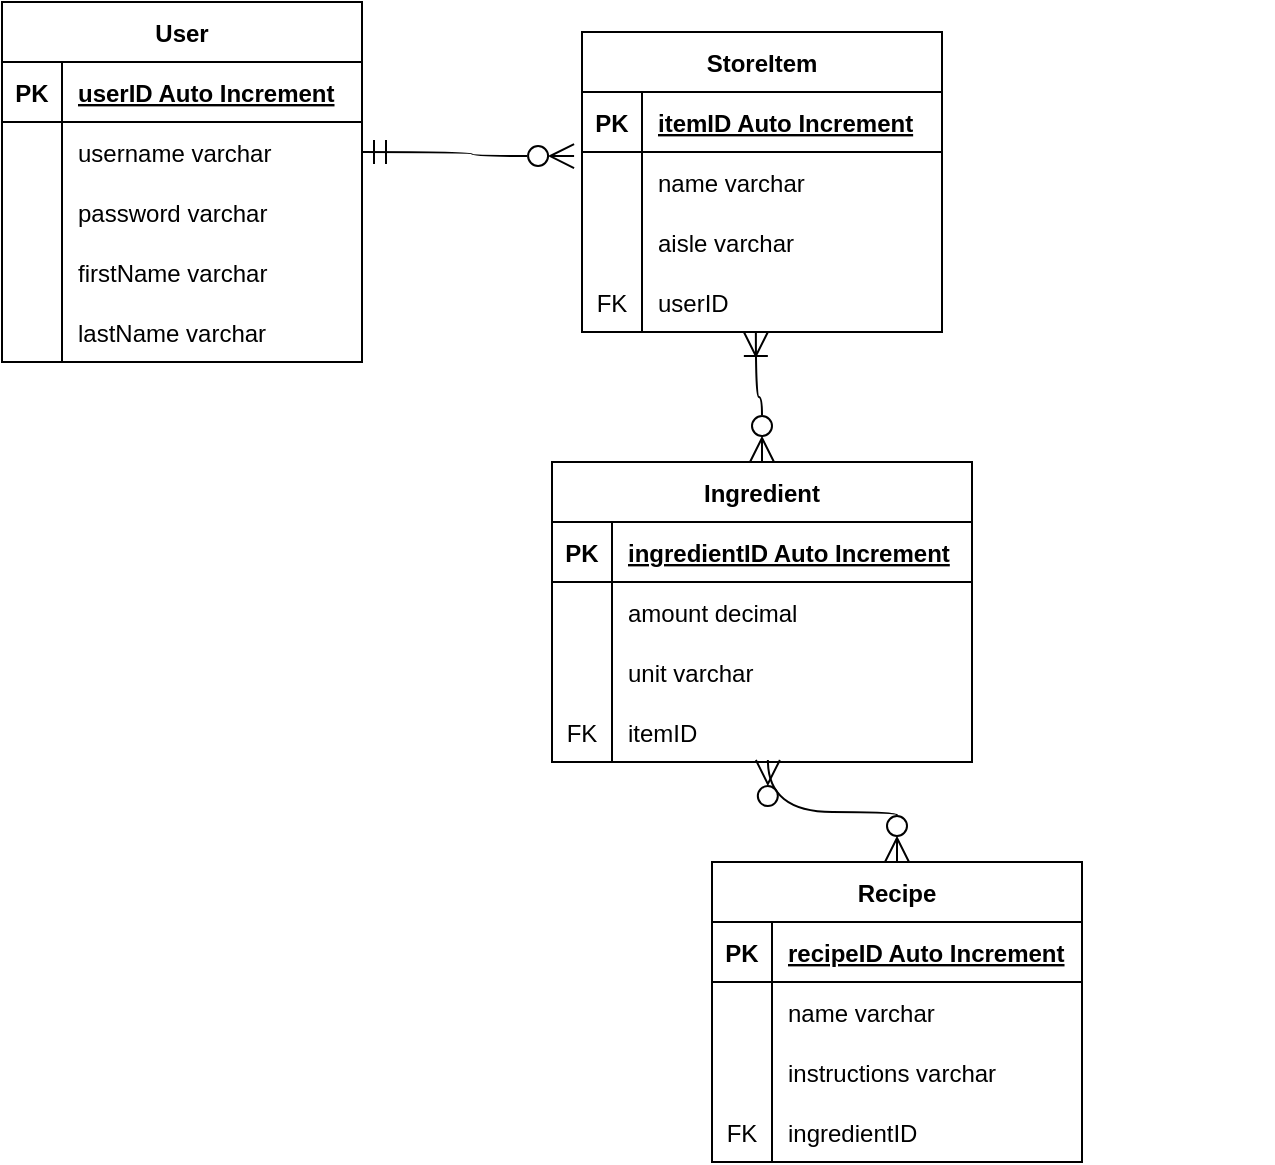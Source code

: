 <mxfile version="17.4.6" type="github">
  <diagram id="sZjVrMlbHQH7y-1jnK4U" name="Page-1">
    <mxGraphModel dx="1422" dy="832" grid="1" gridSize="10" guides="1" tooltips="1" connect="1" arrows="1" fold="1" page="1" pageScale="1" pageWidth="850" pageHeight="1100" math="0" shadow="0">
      <root>
        <object label="" userID="" username="" password="" firstName="" lastName="" id="0">
          <mxCell />
        </object>
        <mxCell id="1" parent="0" />
        <mxCell id="4wrpcH3v7Khurkjo0Etw-15" value="User" style="shape=table;startSize=30;container=1;collapsible=0;childLayout=tableLayout;fixedRows=1;rowLines=0;fontStyle=1;align=center;resizeLast=1;rounded=0;shadow=0;sketch=0;fillColor=#FFFFFF;backgroundOutline=0;resizable=0;rotatable=0;fillOpacity=100;strokeOpacity=100;noLabel=0;" vertex="1" parent="1">
          <mxGeometry x="35" y="10" width="180" height="180" as="geometry" />
        </mxCell>
        <mxCell id="4wrpcH3v7Khurkjo0Etw-16" value="" style="shape=tableRow;horizontal=0;startSize=0;swimlaneHead=0;swimlaneBody=0;fillColor=none;collapsible=0;dropTarget=0;points=[[0,0.5],[1,0.5]];portConstraint=eastwest;top=0;left=0;right=0;bottom=1;" vertex="1" parent="4wrpcH3v7Khurkjo0Etw-15">
          <mxGeometry y="30" width="180" height="30" as="geometry" />
        </mxCell>
        <mxCell id="4wrpcH3v7Khurkjo0Etw-17" value="PK" style="shape=partialRectangle;connectable=0;fillColor=none;top=0;left=0;bottom=0;right=0;fontStyle=1;overflow=hidden;" vertex="1" parent="4wrpcH3v7Khurkjo0Etw-16">
          <mxGeometry width="30" height="30" as="geometry">
            <mxRectangle width="30" height="30" as="alternateBounds" />
          </mxGeometry>
        </mxCell>
        <mxCell id="4wrpcH3v7Khurkjo0Etw-18" value="userID Auto Increment" style="shape=partialRectangle;connectable=0;fillColor=none;top=0;left=0;bottom=0;right=0;align=left;spacingLeft=6;fontStyle=5;overflow=hidden;" vertex="1" parent="4wrpcH3v7Khurkjo0Etw-16">
          <mxGeometry x="30" width="150" height="30" as="geometry">
            <mxRectangle width="150" height="30" as="alternateBounds" />
          </mxGeometry>
        </mxCell>
        <mxCell id="4wrpcH3v7Khurkjo0Etw-19" value="" style="shape=tableRow;horizontal=0;startSize=0;swimlaneHead=0;swimlaneBody=0;fillColor=none;collapsible=0;dropTarget=0;points=[[0,0.5],[1,0.5]];portConstraint=eastwest;top=0;left=0;right=0;bottom=0;" vertex="1" parent="4wrpcH3v7Khurkjo0Etw-15">
          <mxGeometry y="60" width="180" height="30" as="geometry" />
        </mxCell>
        <mxCell id="4wrpcH3v7Khurkjo0Etw-20" value="" style="shape=partialRectangle;connectable=0;fillColor=none;top=0;left=0;bottom=0;right=0;editable=1;overflow=hidden;" vertex="1" parent="4wrpcH3v7Khurkjo0Etw-19">
          <mxGeometry width="30" height="30" as="geometry">
            <mxRectangle width="30" height="30" as="alternateBounds" />
          </mxGeometry>
        </mxCell>
        <mxCell id="4wrpcH3v7Khurkjo0Etw-21" value="username varchar" style="shape=partialRectangle;connectable=0;fillColor=none;top=0;left=0;bottom=0;right=0;align=left;spacingLeft=6;overflow=hidden;" vertex="1" parent="4wrpcH3v7Khurkjo0Etw-19">
          <mxGeometry x="30" width="150" height="30" as="geometry">
            <mxRectangle width="150" height="30" as="alternateBounds" />
          </mxGeometry>
        </mxCell>
        <mxCell id="4wrpcH3v7Khurkjo0Etw-22" value="" style="shape=tableRow;horizontal=0;startSize=0;swimlaneHead=0;swimlaneBody=0;fillColor=none;collapsible=0;dropTarget=0;points=[[0,0.5],[1,0.5]];portConstraint=eastwest;top=0;left=0;right=0;bottom=0;" vertex="1" parent="4wrpcH3v7Khurkjo0Etw-15">
          <mxGeometry y="90" width="180" height="30" as="geometry" />
        </mxCell>
        <mxCell id="4wrpcH3v7Khurkjo0Etw-23" value="" style="shape=partialRectangle;connectable=0;fillColor=none;top=0;left=0;bottom=0;right=0;editable=1;overflow=hidden;" vertex="1" parent="4wrpcH3v7Khurkjo0Etw-22">
          <mxGeometry width="30" height="30" as="geometry">
            <mxRectangle width="30" height="30" as="alternateBounds" />
          </mxGeometry>
        </mxCell>
        <mxCell id="4wrpcH3v7Khurkjo0Etw-24" value="password varchar" style="shape=partialRectangle;connectable=0;fillColor=none;top=0;left=0;bottom=0;right=0;align=left;spacingLeft=6;overflow=hidden;" vertex="1" parent="4wrpcH3v7Khurkjo0Etw-22">
          <mxGeometry x="30" width="150" height="30" as="geometry">
            <mxRectangle width="150" height="30" as="alternateBounds" />
          </mxGeometry>
        </mxCell>
        <mxCell id="4wrpcH3v7Khurkjo0Etw-25" value="" style="shape=tableRow;horizontal=0;startSize=0;swimlaneHead=0;swimlaneBody=0;fillColor=none;collapsible=0;dropTarget=0;points=[[0,0.5],[1,0.5]];portConstraint=eastwest;top=0;left=0;right=0;bottom=0;" vertex="1" parent="4wrpcH3v7Khurkjo0Etw-15">
          <mxGeometry y="120" width="180" height="30" as="geometry" />
        </mxCell>
        <mxCell id="4wrpcH3v7Khurkjo0Etw-26" value="" style="shape=partialRectangle;connectable=0;fillColor=none;top=0;left=0;bottom=0;right=0;editable=1;overflow=hidden;" vertex="1" parent="4wrpcH3v7Khurkjo0Etw-25">
          <mxGeometry width="30" height="30" as="geometry">
            <mxRectangle width="30" height="30" as="alternateBounds" />
          </mxGeometry>
        </mxCell>
        <mxCell id="4wrpcH3v7Khurkjo0Etw-27" value="firstName varchar" style="shape=partialRectangle;connectable=0;fillColor=none;top=0;left=0;bottom=0;right=0;align=left;spacingLeft=6;overflow=hidden;" vertex="1" parent="4wrpcH3v7Khurkjo0Etw-25">
          <mxGeometry x="30" width="150" height="30" as="geometry">
            <mxRectangle width="150" height="30" as="alternateBounds" />
          </mxGeometry>
        </mxCell>
        <mxCell id="4wrpcH3v7Khurkjo0Etw-31" style="shape=tableRow;horizontal=0;startSize=0;swimlaneHead=0;swimlaneBody=0;fillColor=none;collapsible=0;dropTarget=0;points=[[0,0.5],[1,0.5]];portConstraint=eastwest;top=0;left=0;right=0;bottom=0;" vertex="1" parent="4wrpcH3v7Khurkjo0Etw-15">
          <mxGeometry y="150" width="180" height="30" as="geometry" />
        </mxCell>
        <mxCell id="4wrpcH3v7Khurkjo0Etw-32" style="shape=partialRectangle;connectable=0;fillColor=none;top=0;left=0;bottom=0;right=0;editable=1;overflow=hidden;" vertex="1" parent="4wrpcH3v7Khurkjo0Etw-31">
          <mxGeometry width="30" height="30" as="geometry">
            <mxRectangle width="30" height="30" as="alternateBounds" />
          </mxGeometry>
        </mxCell>
        <mxCell id="4wrpcH3v7Khurkjo0Etw-33" value="lastName varchar" style="shape=partialRectangle;connectable=0;fillColor=none;top=0;left=0;bottom=0;right=0;align=left;spacingLeft=6;overflow=hidden;" vertex="1" parent="4wrpcH3v7Khurkjo0Etw-31">
          <mxGeometry x="30" width="150" height="30" as="geometry">
            <mxRectangle width="150" height="30" as="alternateBounds" />
          </mxGeometry>
        </mxCell>
        <mxCell id="4wrpcH3v7Khurkjo0Etw-28" value="" style="shape=tableRow;horizontal=0;startSize=0;swimlaneHead=0;swimlaneBody=0;fillColor=none;collapsible=0;dropTarget=0;points=[[0,0.5],[1,0.5]];portConstraint=eastwest;top=0;left=0;right=0;bottom=0;" vertex="1" parent="1">
          <mxGeometry x="490" y="310" width="180" height="30" as="geometry" />
        </mxCell>
        <mxCell id="4wrpcH3v7Khurkjo0Etw-29" value="" style="shape=partialRectangle;connectable=0;fillColor=none;top=0;left=0;bottom=0;right=0;editable=1;overflow=hidden;" vertex="1" parent="4wrpcH3v7Khurkjo0Etw-28">
          <mxGeometry width="30" height="30" as="geometry">
            <mxRectangle width="30" height="30" as="alternateBounds" />
          </mxGeometry>
        </mxCell>
        <mxCell id="4wrpcH3v7Khurkjo0Etw-34" value="StoreItem" style="shape=table;startSize=30;container=1;collapsible=1;childLayout=tableLayout;fixedRows=1;rowLines=0;fontStyle=1;align=center;resizeLast=1;rounded=0;shadow=0;sketch=0;fillColor=#FFFFFF;" vertex="1" parent="1">
          <mxGeometry x="325" y="25" width="180" height="150" as="geometry" />
        </mxCell>
        <mxCell id="4wrpcH3v7Khurkjo0Etw-35" value="" style="shape=tableRow;horizontal=0;startSize=0;swimlaneHead=0;swimlaneBody=0;fillColor=none;collapsible=0;dropTarget=0;points=[[0,0.5],[1,0.5]];portConstraint=eastwest;top=0;left=0;right=0;bottom=1;rounded=0;shadow=0;sketch=0;" vertex="1" parent="4wrpcH3v7Khurkjo0Etw-34">
          <mxGeometry y="30" width="180" height="30" as="geometry" />
        </mxCell>
        <mxCell id="4wrpcH3v7Khurkjo0Etw-36" value="PK" style="shape=partialRectangle;connectable=0;fillColor=none;top=0;left=0;bottom=0;right=0;fontStyle=1;overflow=hidden;rounded=0;shadow=0;sketch=0;" vertex="1" parent="4wrpcH3v7Khurkjo0Etw-35">
          <mxGeometry width="30" height="30" as="geometry">
            <mxRectangle width="30" height="30" as="alternateBounds" />
          </mxGeometry>
        </mxCell>
        <mxCell id="4wrpcH3v7Khurkjo0Etw-37" value="itemID Auto Increment" style="shape=partialRectangle;connectable=0;fillColor=none;top=0;left=0;bottom=0;right=0;align=left;spacingLeft=6;fontStyle=5;overflow=hidden;rounded=0;shadow=0;sketch=0;" vertex="1" parent="4wrpcH3v7Khurkjo0Etw-35">
          <mxGeometry x="30" width="150" height="30" as="geometry">
            <mxRectangle width="150" height="30" as="alternateBounds" />
          </mxGeometry>
        </mxCell>
        <mxCell id="4wrpcH3v7Khurkjo0Etw-38" value="" style="shape=tableRow;horizontal=0;startSize=0;swimlaneHead=0;swimlaneBody=0;fillColor=none;collapsible=0;dropTarget=0;points=[[0,0.5],[1,0.5]];portConstraint=eastwest;top=0;left=0;right=0;bottom=0;rounded=0;shadow=0;sketch=0;" vertex="1" parent="4wrpcH3v7Khurkjo0Etw-34">
          <mxGeometry y="60" width="180" height="30" as="geometry" />
        </mxCell>
        <mxCell id="4wrpcH3v7Khurkjo0Etw-39" value="" style="shape=partialRectangle;connectable=0;fillColor=none;top=0;left=0;bottom=0;right=0;editable=1;overflow=hidden;rounded=0;shadow=0;sketch=0;" vertex="1" parent="4wrpcH3v7Khurkjo0Etw-38">
          <mxGeometry width="30" height="30" as="geometry">
            <mxRectangle width="30" height="30" as="alternateBounds" />
          </mxGeometry>
        </mxCell>
        <mxCell id="4wrpcH3v7Khurkjo0Etw-40" value="name varchar" style="shape=partialRectangle;connectable=0;fillColor=none;top=0;left=0;bottom=0;right=0;align=left;spacingLeft=6;overflow=hidden;rounded=0;shadow=0;sketch=0;" vertex="1" parent="4wrpcH3v7Khurkjo0Etw-38">
          <mxGeometry x="30" width="150" height="30" as="geometry">
            <mxRectangle width="150" height="30" as="alternateBounds" />
          </mxGeometry>
        </mxCell>
        <mxCell id="4wrpcH3v7Khurkjo0Etw-41" value="" style="shape=tableRow;horizontal=0;startSize=0;swimlaneHead=0;swimlaneBody=0;fillColor=none;collapsible=0;dropTarget=0;points=[[0,0.5],[1,0.5]];portConstraint=eastwest;top=0;left=0;right=0;bottom=0;rounded=0;shadow=0;sketch=0;" vertex="1" parent="4wrpcH3v7Khurkjo0Etw-34">
          <mxGeometry y="90" width="180" height="30" as="geometry" />
        </mxCell>
        <mxCell id="4wrpcH3v7Khurkjo0Etw-42" value="" style="shape=partialRectangle;connectable=0;fillColor=none;top=0;left=0;bottom=0;right=0;editable=1;overflow=hidden;rounded=0;shadow=0;sketch=0;" vertex="1" parent="4wrpcH3v7Khurkjo0Etw-41">
          <mxGeometry width="30" height="30" as="geometry">
            <mxRectangle width="30" height="30" as="alternateBounds" />
          </mxGeometry>
        </mxCell>
        <mxCell id="4wrpcH3v7Khurkjo0Etw-43" value="aisle varchar" style="shape=partialRectangle;connectable=0;fillColor=none;top=0;left=0;bottom=0;right=0;align=left;spacingLeft=6;overflow=hidden;rounded=0;shadow=0;sketch=0;" vertex="1" parent="4wrpcH3v7Khurkjo0Etw-41">
          <mxGeometry x="30" width="150" height="30" as="geometry">
            <mxRectangle width="150" height="30" as="alternateBounds" />
          </mxGeometry>
        </mxCell>
        <mxCell id="4wrpcH3v7Khurkjo0Etw-44" value="" style="shape=tableRow;horizontal=0;startSize=0;swimlaneHead=0;swimlaneBody=0;fillColor=none;collapsible=0;dropTarget=0;points=[[0,0.5],[1,0.5]];portConstraint=eastwest;top=0;left=0;right=0;bottom=0;rounded=0;shadow=0;sketch=0;" vertex="1" parent="4wrpcH3v7Khurkjo0Etw-34">
          <mxGeometry y="120" width="180" height="30" as="geometry" />
        </mxCell>
        <mxCell id="4wrpcH3v7Khurkjo0Etw-45" value="FK" style="shape=partialRectangle;connectable=0;fillColor=none;top=0;left=0;bottom=0;right=0;editable=1;overflow=hidden;rounded=0;shadow=0;sketch=0;" vertex="1" parent="4wrpcH3v7Khurkjo0Etw-44">
          <mxGeometry width="30" height="30" as="geometry">
            <mxRectangle width="30" height="30" as="alternateBounds" />
          </mxGeometry>
        </mxCell>
        <mxCell id="4wrpcH3v7Khurkjo0Etw-46" value="userID" style="shape=partialRectangle;connectable=0;fillColor=none;top=0;left=0;bottom=0;right=0;align=left;spacingLeft=6;overflow=hidden;rounded=0;shadow=0;sketch=0;" vertex="1" parent="4wrpcH3v7Khurkjo0Etw-44">
          <mxGeometry x="30" width="150" height="30" as="geometry">
            <mxRectangle width="150" height="30" as="alternateBounds" />
          </mxGeometry>
        </mxCell>
        <mxCell id="4wrpcH3v7Khurkjo0Etw-48" value="" style="edgeStyle=orthogonalEdgeStyle;fontSize=12;html=1;endArrow=ERzeroToMany;startArrow=ERzeroToMany;rounded=0;targetPerimeterSpacing=0;endSize=10;startSize=10;curved=1;exitX=0.5;exitY=0;exitDx=0;exitDy=0;entryX=0.514;entryY=0.967;entryDx=0;entryDy=0;entryPerimeter=0;startFill=0;" edge="1" parent="1" source="4wrpcH3v7Khurkjo0Etw-65" target="4wrpcH3v7Khurkjo0Etw-60">
          <mxGeometry width="100" height="100" relative="1" as="geometry">
            <mxPoint x="375" y="410" as="sourcePoint" />
            <mxPoint x="475" y="310" as="targetPoint" />
          </mxGeometry>
        </mxCell>
        <mxCell id="4wrpcH3v7Khurkjo0Etw-49" value="" style="edgeStyle=orthogonalEdgeStyle;fontSize=12;html=1;endArrow=ERzeroToMany;startArrow=ERmandOne;rounded=0;targetPerimeterSpacing=0;endSize=10;startSize=10;exitX=1;exitY=0.5;exitDx=0;exitDy=0;endFill=0;curved=1;entryX=-0.022;entryY=0.067;entryDx=0;entryDy=0;entryPerimeter=0;" edge="1" parent="1" source="4wrpcH3v7Khurkjo0Etw-19" target="4wrpcH3v7Khurkjo0Etw-38">
          <mxGeometry width="100" height="100" relative="1" as="geometry">
            <mxPoint x="250" y="790" as="sourcePoint" />
            <mxPoint x="330" y="85" as="targetPoint" />
          </mxGeometry>
        </mxCell>
        <mxCell id="4wrpcH3v7Khurkjo0Etw-50" value="Ingredient" style="shape=table;startSize=30;container=1;collapsible=1;childLayout=tableLayout;fixedRows=1;rowLines=0;fontStyle=1;align=center;resizeLast=1;rounded=0;shadow=0;sketch=0;fillColor=#FFFFFF;" vertex="1" parent="1">
          <mxGeometry x="310" y="240" width="210" height="150" as="geometry" />
        </mxCell>
        <mxCell id="4wrpcH3v7Khurkjo0Etw-51" value="" style="shape=tableRow;horizontal=0;startSize=0;swimlaneHead=0;swimlaneBody=0;fillColor=none;collapsible=0;dropTarget=0;points=[[0,0.5],[1,0.5]];portConstraint=eastwest;top=0;left=0;right=0;bottom=1;rounded=0;shadow=0;sketch=0;" vertex="1" parent="4wrpcH3v7Khurkjo0Etw-50">
          <mxGeometry y="30" width="210" height="30" as="geometry" />
        </mxCell>
        <mxCell id="4wrpcH3v7Khurkjo0Etw-52" value="PK" style="shape=partialRectangle;connectable=0;fillColor=none;top=0;left=0;bottom=0;right=0;fontStyle=1;overflow=hidden;rounded=0;shadow=0;sketch=0;" vertex="1" parent="4wrpcH3v7Khurkjo0Etw-51">
          <mxGeometry width="30" height="30" as="geometry">
            <mxRectangle width="30" height="30" as="alternateBounds" />
          </mxGeometry>
        </mxCell>
        <mxCell id="4wrpcH3v7Khurkjo0Etw-53" value="ingredientID Auto Increment" style="shape=partialRectangle;connectable=0;fillColor=none;top=0;left=0;bottom=0;right=0;align=left;spacingLeft=6;fontStyle=5;overflow=hidden;rounded=0;shadow=0;sketch=0;" vertex="1" parent="4wrpcH3v7Khurkjo0Etw-51">
          <mxGeometry x="30" width="180" height="30" as="geometry">
            <mxRectangle width="180" height="30" as="alternateBounds" />
          </mxGeometry>
        </mxCell>
        <mxCell id="4wrpcH3v7Khurkjo0Etw-54" value="" style="shape=tableRow;horizontal=0;startSize=0;swimlaneHead=0;swimlaneBody=0;fillColor=none;collapsible=0;dropTarget=0;points=[[0,0.5],[1,0.5]];portConstraint=eastwest;top=0;left=0;right=0;bottom=0;rounded=0;shadow=0;sketch=0;" vertex="1" parent="4wrpcH3v7Khurkjo0Etw-50">
          <mxGeometry y="60" width="210" height="30" as="geometry" />
        </mxCell>
        <mxCell id="4wrpcH3v7Khurkjo0Etw-55" value="" style="shape=partialRectangle;connectable=0;fillColor=none;top=0;left=0;bottom=0;right=0;editable=1;overflow=hidden;rounded=0;shadow=0;sketch=0;" vertex="1" parent="4wrpcH3v7Khurkjo0Etw-54">
          <mxGeometry width="30" height="30" as="geometry">
            <mxRectangle width="30" height="30" as="alternateBounds" />
          </mxGeometry>
        </mxCell>
        <mxCell id="4wrpcH3v7Khurkjo0Etw-56" value="amount decimal" style="shape=partialRectangle;connectable=0;fillColor=none;top=0;left=0;bottom=0;right=0;align=left;spacingLeft=6;overflow=hidden;rounded=0;shadow=0;sketch=0;" vertex="1" parent="4wrpcH3v7Khurkjo0Etw-54">
          <mxGeometry x="30" width="180" height="30" as="geometry">
            <mxRectangle width="180" height="30" as="alternateBounds" />
          </mxGeometry>
        </mxCell>
        <mxCell id="4wrpcH3v7Khurkjo0Etw-57" value="" style="shape=tableRow;horizontal=0;startSize=0;swimlaneHead=0;swimlaneBody=0;fillColor=none;collapsible=0;dropTarget=0;points=[[0,0.5],[1,0.5]];portConstraint=eastwest;top=0;left=0;right=0;bottom=0;rounded=0;shadow=0;sketch=0;" vertex="1" parent="4wrpcH3v7Khurkjo0Etw-50">
          <mxGeometry y="90" width="210" height="30" as="geometry" />
        </mxCell>
        <mxCell id="4wrpcH3v7Khurkjo0Etw-58" value="" style="shape=partialRectangle;connectable=0;fillColor=none;top=0;left=0;bottom=0;right=0;editable=1;overflow=hidden;rounded=0;shadow=0;sketch=0;" vertex="1" parent="4wrpcH3v7Khurkjo0Etw-57">
          <mxGeometry width="30" height="30" as="geometry">
            <mxRectangle width="30" height="30" as="alternateBounds" />
          </mxGeometry>
        </mxCell>
        <mxCell id="4wrpcH3v7Khurkjo0Etw-59" value="unit varchar" style="shape=partialRectangle;connectable=0;fillColor=none;top=0;left=0;bottom=0;right=0;align=left;spacingLeft=6;overflow=hidden;rounded=0;shadow=0;sketch=0;" vertex="1" parent="4wrpcH3v7Khurkjo0Etw-57">
          <mxGeometry x="30" width="180" height="30" as="geometry">
            <mxRectangle width="180" height="30" as="alternateBounds" />
          </mxGeometry>
        </mxCell>
        <mxCell id="4wrpcH3v7Khurkjo0Etw-60" value="" style="shape=tableRow;horizontal=0;startSize=0;swimlaneHead=0;swimlaneBody=0;fillColor=none;collapsible=0;dropTarget=0;points=[[0,0.5],[1,0.5]];portConstraint=eastwest;top=0;left=0;right=0;bottom=0;rounded=0;shadow=0;sketch=0;" vertex="1" parent="4wrpcH3v7Khurkjo0Etw-50">
          <mxGeometry y="120" width="210" height="30" as="geometry" />
        </mxCell>
        <mxCell id="4wrpcH3v7Khurkjo0Etw-61" value="FK" style="shape=partialRectangle;connectable=0;fillColor=none;top=0;left=0;bottom=0;right=0;editable=1;overflow=hidden;rounded=0;shadow=0;sketch=0;" vertex="1" parent="4wrpcH3v7Khurkjo0Etw-60">
          <mxGeometry width="30" height="30" as="geometry">
            <mxRectangle width="30" height="30" as="alternateBounds" />
          </mxGeometry>
        </mxCell>
        <mxCell id="4wrpcH3v7Khurkjo0Etw-62" value="itemID" style="shape=partialRectangle;connectable=0;fillColor=none;top=0;left=0;bottom=0;right=0;align=left;spacingLeft=6;overflow=hidden;rounded=0;shadow=0;sketch=0;" vertex="1" parent="4wrpcH3v7Khurkjo0Etw-60">
          <mxGeometry x="30" width="180" height="30" as="geometry">
            <mxRectangle width="180" height="30" as="alternateBounds" />
          </mxGeometry>
        </mxCell>
        <mxCell id="4wrpcH3v7Khurkjo0Etw-64" value="" style="fontSize=12;html=1;endArrow=ERoneToMany;startArrow=ERzeroToMany;rounded=0;targetPerimeterSpacing=0;endSize=10;startSize=10;entryX=0.483;entryY=1;entryDx=0;entryDy=0;entryPerimeter=0;exitX=0.5;exitY=0;exitDx=0;exitDy=0;edgeStyle=orthogonalEdgeStyle;curved=1;endFill=0;startFill=0;" edge="1" parent="1" source="4wrpcH3v7Khurkjo0Etw-50" target="4wrpcH3v7Khurkjo0Etw-44">
          <mxGeometry width="100" height="100" relative="1" as="geometry">
            <mxPoint x="350" y="260" as="sourcePoint" />
            <mxPoint x="430" y="260" as="targetPoint" />
          </mxGeometry>
        </mxCell>
        <mxCell id="4wrpcH3v7Khurkjo0Etw-65" value="Recipe" style="shape=table;startSize=30;container=1;collapsible=1;childLayout=tableLayout;fixedRows=1;rowLines=0;fontStyle=1;align=center;resizeLast=1;rounded=0;shadow=0;sketch=0;fillColor=#FFFFFF;" vertex="1" parent="1">
          <mxGeometry x="390" y="440" width="185" height="150" as="geometry" />
        </mxCell>
        <mxCell id="4wrpcH3v7Khurkjo0Etw-66" value="" style="shape=tableRow;horizontal=0;startSize=0;swimlaneHead=0;swimlaneBody=0;fillColor=none;collapsible=0;dropTarget=0;points=[[0,0.5],[1,0.5]];portConstraint=eastwest;top=0;left=0;right=0;bottom=1;rounded=0;shadow=0;sketch=0;" vertex="1" parent="4wrpcH3v7Khurkjo0Etw-65">
          <mxGeometry y="30" width="185" height="30" as="geometry" />
        </mxCell>
        <mxCell id="4wrpcH3v7Khurkjo0Etw-67" value="PK" style="shape=partialRectangle;connectable=0;fillColor=none;top=0;left=0;bottom=0;right=0;fontStyle=1;overflow=hidden;rounded=0;shadow=0;sketch=0;" vertex="1" parent="4wrpcH3v7Khurkjo0Etw-66">
          <mxGeometry width="30" height="30" as="geometry">
            <mxRectangle width="30" height="30" as="alternateBounds" />
          </mxGeometry>
        </mxCell>
        <mxCell id="4wrpcH3v7Khurkjo0Etw-68" value="recipeID Auto Increment" style="shape=partialRectangle;connectable=0;fillColor=none;top=0;left=0;bottom=0;right=0;align=left;spacingLeft=6;fontStyle=5;overflow=hidden;rounded=0;shadow=0;sketch=0;" vertex="1" parent="4wrpcH3v7Khurkjo0Etw-66">
          <mxGeometry x="30" width="155" height="30" as="geometry">
            <mxRectangle width="155" height="30" as="alternateBounds" />
          </mxGeometry>
        </mxCell>
        <mxCell id="4wrpcH3v7Khurkjo0Etw-69" value="" style="shape=tableRow;horizontal=0;startSize=0;swimlaneHead=0;swimlaneBody=0;fillColor=none;collapsible=0;dropTarget=0;points=[[0,0.5],[1,0.5]];portConstraint=eastwest;top=0;left=0;right=0;bottom=0;rounded=0;shadow=0;sketch=0;" vertex="1" parent="4wrpcH3v7Khurkjo0Etw-65">
          <mxGeometry y="60" width="185" height="30" as="geometry" />
        </mxCell>
        <mxCell id="4wrpcH3v7Khurkjo0Etw-70" value="" style="shape=partialRectangle;connectable=0;fillColor=none;top=0;left=0;bottom=0;right=0;editable=1;overflow=hidden;rounded=0;shadow=0;sketch=0;" vertex="1" parent="4wrpcH3v7Khurkjo0Etw-69">
          <mxGeometry width="30" height="30" as="geometry">
            <mxRectangle width="30" height="30" as="alternateBounds" />
          </mxGeometry>
        </mxCell>
        <mxCell id="4wrpcH3v7Khurkjo0Etw-71" value="name varchar" style="shape=partialRectangle;connectable=0;fillColor=none;top=0;left=0;bottom=0;right=0;align=left;spacingLeft=6;overflow=hidden;rounded=0;shadow=0;sketch=0;" vertex="1" parent="4wrpcH3v7Khurkjo0Etw-69">
          <mxGeometry x="30" width="155" height="30" as="geometry">
            <mxRectangle width="155" height="30" as="alternateBounds" />
          </mxGeometry>
        </mxCell>
        <mxCell id="4wrpcH3v7Khurkjo0Etw-72" value="" style="shape=tableRow;horizontal=0;startSize=0;swimlaneHead=0;swimlaneBody=0;fillColor=none;collapsible=0;dropTarget=0;points=[[0,0.5],[1,0.5]];portConstraint=eastwest;top=0;left=0;right=0;bottom=0;rounded=0;shadow=0;sketch=0;" vertex="1" parent="4wrpcH3v7Khurkjo0Etw-65">
          <mxGeometry y="90" width="185" height="30" as="geometry" />
        </mxCell>
        <mxCell id="4wrpcH3v7Khurkjo0Etw-73" value="" style="shape=partialRectangle;connectable=0;fillColor=none;top=0;left=0;bottom=0;right=0;editable=1;overflow=hidden;rounded=0;shadow=0;sketch=0;" vertex="1" parent="4wrpcH3v7Khurkjo0Etw-72">
          <mxGeometry width="30" height="30" as="geometry">
            <mxRectangle width="30" height="30" as="alternateBounds" />
          </mxGeometry>
        </mxCell>
        <mxCell id="4wrpcH3v7Khurkjo0Etw-74" value="instructions varchar" style="shape=partialRectangle;connectable=0;fillColor=none;top=0;left=0;bottom=0;right=0;align=left;spacingLeft=6;overflow=hidden;rounded=0;shadow=0;sketch=0;" vertex="1" parent="4wrpcH3v7Khurkjo0Etw-72">
          <mxGeometry x="30" width="155" height="30" as="geometry">
            <mxRectangle width="155" height="30" as="alternateBounds" />
          </mxGeometry>
        </mxCell>
        <mxCell id="4wrpcH3v7Khurkjo0Etw-75" value="" style="shape=tableRow;horizontal=0;startSize=0;swimlaneHead=0;swimlaneBody=0;fillColor=none;collapsible=0;dropTarget=0;points=[[0,0.5],[1,0.5]];portConstraint=eastwest;top=0;left=0;right=0;bottom=0;rounded=0;shadow=0;sketch=0;" vertex="1" parent="4wrpcH3v7Khurkjo0Etw-65">
          <mxGeometry y="120" width="185" height="30" as="geometry" />
        </mxCell>
        <mxCell id="4wrpcH3v7Khurkjo0Etw-76" value="FK" style="shape=partialRectangle;connectable=0;fillColor=none;top=0;left=0;bottom=0;right=0;editable=1;overflow=hidden;rounded=0;shadow=0;sketch=0;" vertex="1" parent="4wrpcH3v7Khurkjo0Etw-75">
          <mxGeometry width="30" height="30" as="geometry">
            <mxRectangle width="30" height="30" as="alternateBounds" />
          </mxGeometry>
        </mxCell>
        <mxCell id="4wrpcH3v7Khurkjo0Etw-77" value="ingredientID" style="shape=partialRectangle;connectable=0;fillColor=none;top=0;left=0;bottom=0;right=0;align=left;spacingLeft=6;overflow=hidden;rounded=0;shadow=0;sketch=0;" vertex="1" parent="4wrpcH3v7Khurkjo0Etw-75">
          <mxGeometry x="30" width="155" height="30" as="geometry">
            <mxRectangle width="155" height="30" as="alternateBounds" />
          </mxGeometry>
        </mxCell>
      </root>
    </mxGraphModel>
  </diagram>
</mxfile>
